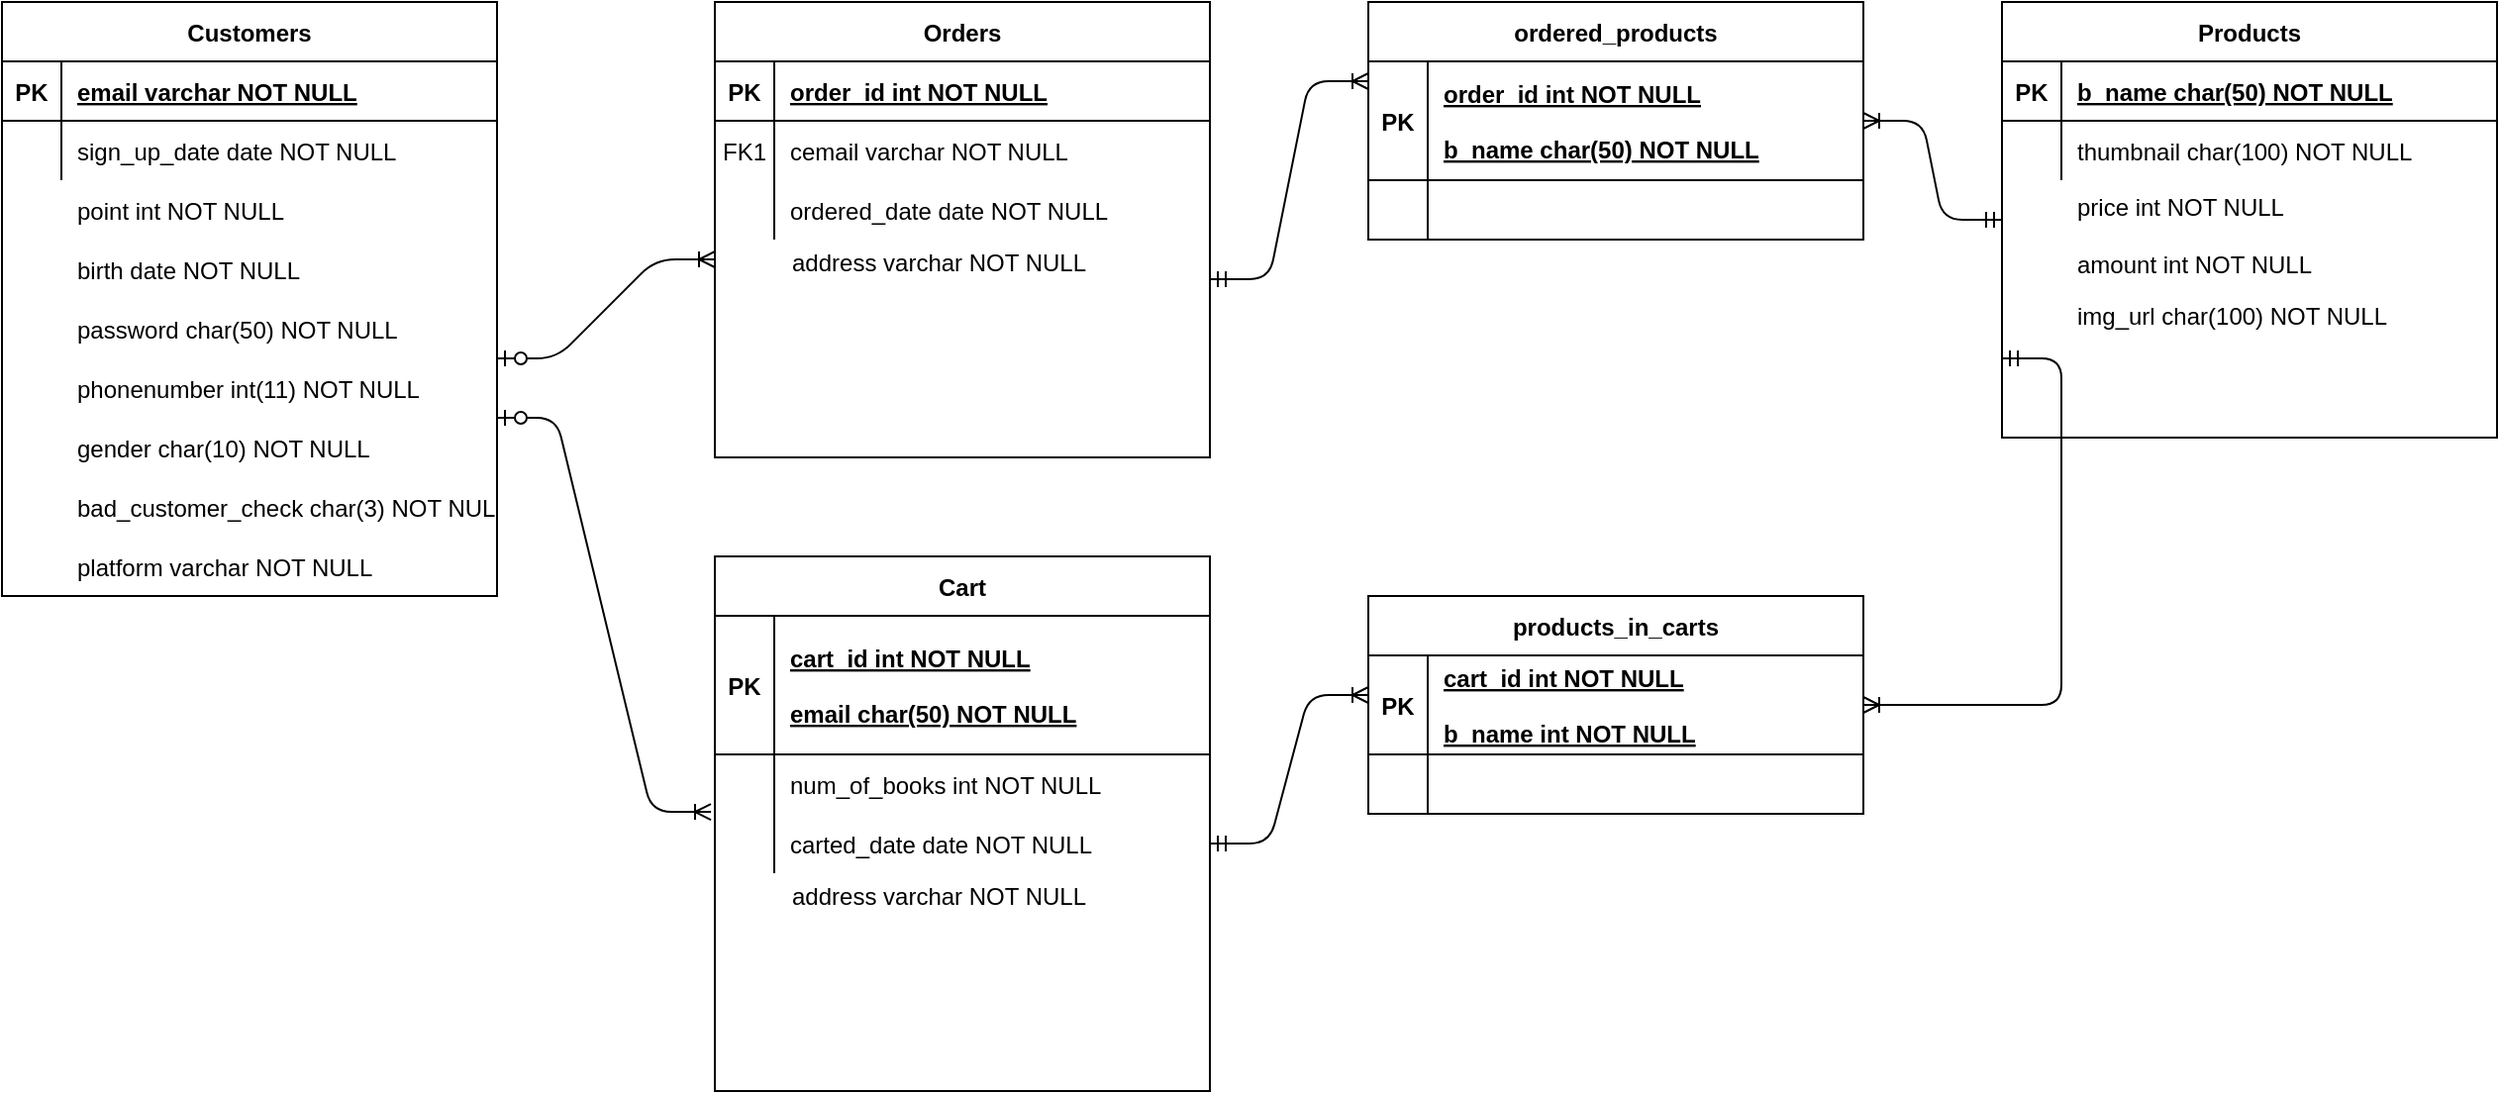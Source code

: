 <mxfile version="14.5.4" type="github">
  <diagram id="R2lEEEUBdFMjLlhIrx00" name="Page-1">
    <mxGraphModel dx="519" dy="784" grid="1" gridSize="10" guides="1" tooltips="1" connect="1" arrows="1" fold="1" page="1" pageScale="1" pageWidth="850" pageHeight="1100" math="0" shadow="0" extFonts="Permanent Marker^https://fonts.googleapis.com/css?family=Permanent+Marker">
      <root>
        <mxCell id="0" />
        <mxCell id="1" parent="0" />
        <mxCell id="C-vyLk0tnHw3VtMMgP7b-23" value="Customers" style="shape=table;startSize=30;container=1;collapsible=1;childLayout=tableLayout;fixedRows=1;rowLines=0;fontStyle=1;align=center;resizeLast=1;" parent="1" vertex="1">
          <mxGeometry x="120" y="120" width="250" height="300" as="geometry" />
        </mxCell>
        <mxCell id="C-vyLk0tnHw3VtMMgP7b-24" value="" style="shape=partialRectangle;collapsible=0;dropTarget=0;pointerEvents=0;fillColor=none;points=[[0,0.5],[1,0.5]];portConstraint=eastwest;top=0;left=0;right=0;bottom=1;" parent="C-vyLk0tnHw3VtMMgP7b-23" vertex="1">
          <mxGeometry y="30" width="250" height="30" as="geometry" />
        </mxCell>
        <mxCell id="C-vyLk0tnHw3VtMMgP7b-25" value="PK" style="shape=partialRectangle;overflow=hidden;connectable=0;fillColor=none;top=0;left=0;bottom=0;right=0;fontStyle=1;" parent="C-vyLk0tnHw3VtMMgP7b-24" vertex="1">
          <mxGeometry width="30" height="30" as="geometry" />
        </mxCell>
        <mxCell id="C-vyLk0tnHw3VtMMgP7b-26" value="email varchar NOT NULL " style="shape=partialRectangle;overflow=hidden;connectable=0;fillColor=none;top=0;left=0;bottom=0;right=0;align=left;spacingLeft=6;fontStyle=5;" parent="C-vyLk0tnHw3VtMMgP7b-24" vertex="1">
          <mxGeometry x="30" width="220" height="30" as="geometry" />
        </mxCell>
        <mxCell id="C-vyLk0tnHw3VtMMgP7b-27" value="" style="shape=partialRectangle;collapsible=0;dropTarget=0;pointerEvents=0;fillColor=none;points=[[0,0.5],[1,0.5]];portConstraint=eastwest;top=0;left=0;right=0;bottom=0;" parent="C-vyLk0tnHw3VtMMgP7b-23" vertex="1">
          <mxGeometry y="60" width="250" height="30" as="geometry" />
        </mxCell>
        <mxCell id="C-vyLk0tnHw3VtMMgP7b-28" value="" style="shape=partialRectangle;overflow=hidden;connectable=0;fillColor=none;top=0;left=0;bottom=0;right=0;" parent="C-vyLk0tnHw3VtMMgP7b-27" vertex="1">
          <mxGeometry width="30" height="30" as="geometry" />
        </mxCell>
        <mxCell id="C-vyLk0tnHw3VtMMgP7b-29" value="sign_up_date date NOT NULL" style="shape=partialRectangle;overflow=hidden;connectable=0;fillColor=none;top=0;left=0;bottom=0;right=0;align=left;spacingLeft=6;" parent="C-vyLk0tnHw3VtMMgP7b-27" vertex="1">
          <mxGeometry x="30" width="220" height="30" as="geometry" />
        </mxCell>
        <mxCell id="MbiqjjmKw9Pk2cbI7lTH-4" value="point int NOT NULL" style="shape=partialRectangle;overflow=hidden;connectable=0;fillColor=none;top=0;left=0;bottom=0;right=0;align=left;spacingLeft=6;" vertex="1" parent="1">
          <mxGeometry x="150" y="210" width="220" height="30" as="geometry" />
        </mxCell>
        <mxCell id="MbiqjjmKw9Pk2cbI7lTH-5" value="birth date NOT NULL" style="shape=partialRectangle;overflow=hidden;connectable=0;fillColor=none;top=0;left=0;bottom=0;right=0;align=left;spacingLeft=6;" vertex="1" parent="1">
          <mxGeometry x="150" y="240" width="220" height="30" as="geometry" />
        </mxCell>
        <mxCell id="MbiqjjmKw9Pk2cbI7lTH-6" value="password char(50) NOT NULL" style="shape=partialRectangle;overflow=hidden;connectable=0;fillColor=none;top=0;left=0;bottom=0;right=0;align=left;spacingLeft=6;" vertex="1" parent="1">
          <mxGeometry x="150" y="270" width="220" height="30" as="geometry" />
        </mxCell>
        <mxCell id="MbiqjjmKw9Pk2cbI7lTH-7" value="phonenumber int(11) NOT NULL" style="shape=partialRectangle;overflow=hidden;connectable=0;fillColor=none;top=0;left=0;bottom=0;right=0;align=left;spacingLeft=6;" vertex="1" parent="1">
          <mxGeometry x="150" y="300" width="220" height="30" as="geometry" />
        </mxCell>
        <mxCell id="MbiqjjmKw9Pk2cbI7lTH-8" value="gender char(10) NOT NULL" style="shape=partialRectangle;overflow=hidden;connectable=0;fillColor=none;top=0;left=0;bottom=0;right=0;align=left;spacingLeft=6;" vertex="1" parent="1">
          <mxGeometry x="150" y="330" width="220" height="30" as="geometry" />
        </mxCell>
        <mxCell id="MbiqjjmKw9Pk2cbI7lTH-9" value="bad_customer_check char(3) NOT NULL" style="shape=partialRectangle;overflow=hidden;connectable=0;fillColor=none;top=0;left=0;bottom=0;right=0;align=left;spacingLeft=6;" vertex="1" parent="1">
          <mxGeometry x="150" y="360" width="220" height="30" as="geometry" />
        </mxCell>
        <mxCell id="MbiqjjmKw9Pk2cbI7lTH-10" value="platform varchar NOT NULL" style="shape=partialRectangle;overflow=hidden;connectable=0;fillColor=none;top=0;left=0;bottom=0;right=0;align=left;spacingLeft=6;" vertex="1" parent="1">
          <mxGeometry x="150" y="390" width="220" height="30" as="geometry" />
        </mxCell>
        <mxCell id="MbiqjjmKw9Pk2cbI7lTH-13" value="Products" style="shape=table;startSize=30;container=1;collapsible=1;childLayout=tableLayout;fixedRows=1;rowLines=0;fontStyle=1;align=center;resizeLast=1;" vertex="1" parent="1">
          <mxGeometry x="1130" y="120" width="250" height="220" as="geometry" />
        </mxCell>
        <mxCell id="MbiqjjmKw9Pk2cbI7lTH-14" value="" style="shape=partialRectangle;collapsible=0;dropTarget=0;pointerEvents=0;fillColor=none;points=[[0,0.5],[1,0.5]];portConstraint=eastwest;top=0;left=0;right=0;bottom=1;" vertex="1" parent="MbiqjjmKw9Pk2cbI7lTH-13">
          <mxGeometry y="30" width="250" height="30" as="geometry" />
        </mxCell>
        <mxCell id="MbiqjjmKw9Pk2cbI7lTH-15" value="PK" style="shape=partialRectangle;overflow=hidden;connectable=0;fillColor=none;top=0;left=0;bottom=0;right=0;fontStyle=1;" vertex="1" parent="MbiqjjmKw9Pk2cbI7lTH-14">
          <mxGeometry width="30" height="30" as="geometry" />
        </mxCell>
        <mxCell id="MbiqjjmKw9Pk2cbI7lTH-16" value="b_name char(50) NOT NULL " style="shape=partialRectangle;overflow=hidden;connectable=0;fillColor=none;top=0;left=0;bottom=0;right=0;align=left;spacingLeft=6;fontStyle=5;" vertex="1" parent="MbiqjjmKw9Pk2cbI7lTH-14">
          <mxGeometry x="30" width="220" height="30" as="geometry" />
        </mxCell>
        <mxCell id="MbiqjjmKw9Pk2cbI7lTH-17" value="" style="shape=partialRectangle;collapsible=0;dropTarget=0;pointerEvents=0;fillColor=none;points=[[0,0.5],[1,0.5]];portConstraint=eastwest;top=0;left=0;right=0;bottom=0;" vertex="1" parent="MbiqjjmKw9Pk2cbI7lTH-13">
          <mxGeometry y="60" width="250" height="30" as="geometry" />
        </mxCell>
        <mxCell id="MbiqjjmKw9Pk2cbI7lTH-18" value="" style="shape=partialRectangle;overflow=hidden;connectable=0;fillColor=none;top=0;left=0;bottom=0;right=0;" vertex="1" parent="MbiqjjmKw9Pk2cbI7lTH-17">
          <mxGeometry width="30" height="30" as="geometry" />
        </mxCell>
        <mxCell id="MbiqjjmKw9Pk2cbI7lTH-19" value="thumbnail char(100) NOT NULL" style="shape=partialRectangle;overflow=hidden;connectable=0;fillColor=none;top=0;left=0;bottom=0;right=0;align=left;spacingLeft=6;" vertex="1" parent="MbiqjjmKw9Pk2cbI7lTH-17">
          <mxGeometry x="30" width="220" height="30" as="geometry" />
        </mxCell>
        <mxCell id="MbiqjjmKw9Pk2cbI7lTH-20" value="price int NOT NULL" style="shape=partialRectangle;overflow=hidden;connectable=0;fillColor=none;top=0;left=0;bottom=0;right=0;align=left;spacingLeft=6;" vertex="1" parent="1">
          <mxGeometry x="1160" y="208" width="220" height="30" as="geometry" />
        </mxCell>
        <mxCell id="MbiqjjmKw9Pk2cbI7lTH-21" value="Cart" style="shape=table;startSize=30;container=1;collapsible=1;childLayout=tableLayout;fixedRows=1;rowLines=0;fontStyle=1;align=center;resizeLast=1;" vertex="1" parent="1">
          <mxGeometry x="480" y="400" width="250" height="270" as="geometry" />
        </mxCell>
        <mxCell id="MbiqjjmKw9Pk2cbI7lTH-22" value="" style="shape=partialRectangle;collapsible=0;dropTarget=0;pointerEvents=0;fillColor=none;points=[[0,0.5],[1,0.5]];portConstraint=eastwest;top=0;left=0;right=0;bottom=1;" vertex="1" parent="MbiqjjmKw9Pk2cbI7lTH-21">
          <mxGeometry y="30" width="250" height="70" as="geometry" />
        </mxCell>
        <mxCell id="MbiqjjmKw9Pk2cbI7lTH-23" value="PK" style="shape=partialRectangle;overflow=hidden;connectable=0;fillColor=none;top=0;left=0;bottom=0;right=0;fontStyle=1;" vertex="1" parent="MbiqjjmKw9Pk2cbI7lTH-22">
          <mxGeometry width="30" height="70" as="geometry" />
        </mxCell>
        <mxCell id="MbiqjjmKw9Pk2cbI7lTH-24" value="cart_id int NOT NULL &#xa;&#xa;email char(50) NOT NULL" style="shape=partialRectangle;overflow=hidden;connectable=0;fillColor=none;top=0;left=0;bottom=0;right=0;align=left;spacingLeft=6;fontStyle=5;" vertex="1" parent="MbiqjjmKw9Pk2cbI7lTH-22">
          <mxGeometry x="30" width="220" height="70" as="geometry" />
        </mxCell>
        <mxCell id="MbiqjjmKw9Pk2cbI7lTH-25" value="" style="shape=partialRectangle;collapsible=0;dropTarget=0;pointerEvents=0;fillColor=none;points=[[0,0.5],[1,0.5]];portConstraint=eastwest;top=0;left=0;right=0;bottom=0;" vertex="1" parent="MbiqjjmKw9Pk2cbI7lTH-21">
          <mxGeometry y="100" width="250" height="30" as="geometry" />
        </mxCell>
        <mxCell id="MbiqjjmKw9Pk2cbI7lTH-26" value="" style="shape=partialRectangle;overflow=hidden;connectable=0;fillColor=none;top=0;left=0;bottom=0;right=0;" vertex="1" parent="MbiqjjmKw9Pk2cbI7lTH-25">
          <mxGeometry width="30" height="30" as="geometry" />
        </mxCell>
        <mxCell id="MbiqjjmKw9Pk2cbI7lTH-27" value="num_of_books int NOT NULL" style="shape=partialRectangle;overflow=hidden;connectable=0;fillColor=none;top=0;left=0;bottom=0;right=0;align=left;spacingLeft=6;" vertex="1" parent="MbiqjjmKw9Pk2cbI7lTH-25">
          <mxGeometry x="30" width="220" height="30" as="geometry" />
        </mxCell>
        <mxCell id="MbiqjjmKw9Pk2cbI7lTH-28" value="" style="shape=partialRectangle;collapsible=0;dropTarget=0;pointerEvents=0;fillColor=none;points=[[0,0.5],[1,0.5]];portConstraint=eastwest;top=0;left=0;right=0;bottom=0;" vertex="1" parent="MbiqjjmKw9Pk2cbI7lTH-21">
          <mxGeometry y="130" width="250" height="30" as="geometry" />
        </mxCell>
        <mxCell id="MbiqjjmKw9Pk2cbI7lTH-29" value="" style="shape=partialRectangle;overflow=hidden;connectable=0;fillColor=none;top=0;left=0;bottom=0;right=0;" vertex="1" parent="MbiqjjmKw9Pk2cbI7lTH-28">
          <mxGeometry width="30" height="30" as="geometry" />
        </mxCell>
        <mxCell id="MbiqjjmKw9Pk2cbI7lTH-30" value="carted_date date NOT NULL" style="shape=partialRectangle;overflow=hidden;connectable=0;fillColor=none;top=0;left=0;bottom=0;right=0;align=left;spacingLeft=6;" vertex="1" parent="MbiqjjmKw9Pk2cbI7lTH-28">
          <mxGeometry x="30" width="220" height="30" as="geometry" />
        </mxCell>
        <mxCell id="MbiqjjmKw9Pk2cbI7lTH-33" value="Orders" style="shape=table;startSize=30;container=1;collapsible=1;childLayout=tableLayout;fixedRows=1;rowLines=0;fontStyle=1;align=center;resizeLast=1;" vertex="1" parent="1">
          <mxGeometry x="480" y="120" width="250" height="230" as="geometry" />
        </mxCell>
        <mxCell id="MbiqjjmKw9Pk2cbI7lTH-34" value="" style="shape=partialRectangle;collapsible=0;dropTarget=0;pointerEvents=0;fillColor=none;points=[[0,0.5],[1,0.5]];portConstraint=eastwest;top=0;left=0;right=0;bottom=1;" vertex="1" parent="MbiqjjmKw9Pk2cbI7lTH-33">
          <mxGeometry y="30" width="250" height="30" as="geometry" />
        </mxCell>
        <mxCell id="MbiqjjmKw9Pk2cbI7lTH-35" value="PK" style="shape=partialRectangle;overflow=hidden;connectable=0;fillColor=none;top=0;left=0;bottom=0;right=0;fontStyle=1;" vertex="1" parent="MbiqjjmKw9Pk2cbI7lTH-34">
          <mxGeometry width="30" height="30" as="geometry" />
        </mxCell>
        <mxCell id="MbiqjjmKw9Pk2cbI7lTH-36" value="order_id int NOT NULL " style="shape=partialRectangle;overflow=hidden;connectable=0;fillColor=none;top=0;left=0;bottom=0;right=0;align=left;spacingLeft=6;fontStyle=5;" vertex="1" parent="MbiqjjmKw9Pk2cbI7lTH-34">
          <mxGeometry x="30" width="220" height="30" as="geometry" />
        </mxCell>
        <mxCell id="MbiqjjmKw9Pk2cbI7lTH-37" value="" style="shape=partialRectangle;collapsible=0;dropTarget=0;pointerEvents=0;fillColor=none;points=[[0,0.5],[1,0.5]];portConstraint=eastwest;top=0;left=0;right=0;bottom=0;" vertex="1" parent="MbiqjjmKw9Pk2cbI7lTH-33">
          <mxGeometry y="60" width="250" height="30" as="geometry" />
        </mxCell>
        <mxCell id="MbiqjjmKw9Pk2cbI7lTH-38" value="FK1" style="shape=partialRectangle;overflow=hidden;connectable=0;fillColor=none;top=0;left=0;bottom=0;right=0;" vertex="1" parent="MbiqjjmKw9Pk2cbI7lTH-37">
          <mxGeometry width="30" height="30" as="geometry" />
        </mxCell>
        <mxCell id="MbiqjjmKw9Pk2cbI7lTH-39" value="cemail varchar NOT NULL" style="shape=partialRectangle;overflow=hidden;connectable=0;fillColor=none;top=0;left=0;bottom=0;right=0;align=left;spacingLeft=6;" vertex="1" parent="MbiqjjmKw9Pk2cbI7lTH-37">
          <mxGeometry x="30" width="220" height="30" as="geometry" />
        </mxCell>
        <mxCell id="MbiqjjmKw9Pk2cbI7lTH-40" value="" style="shape=partialRectangle;collapsible=0;dropTarget=0;pointerEvents=0;fillColor=none;points=[[0,0.5],[1,0.5]];portConstraint=eastwest;top=0;left=0;right=0;bottom=0;" vertex="1" parent="MbiqjjmKw9Pk2cbI7lTH-33">
          <mxGeometry y="90" width="250" height="30" as="geometry" />
        </mxCell>
        <mxCell id="MbiqjjmKw9Pk2cbI7lTH-41" value="" style="shape=partialRectangle;overflow=hidden;connectable=0;fillColor=none;top=0;left=0;bottom=0;right=0;" vertex="1" parent="MbiqjjmKw9Pk2cbI7lTH-40">
          <mxGeometry width="30" height="30" as="geometry" />
        </mxCell>
        <mxCell id="MbiqjjmKw9Pk2cbI7lTH-42" value="ordered_date date NOT NULL" style="shape=partialRectangle;overflow=hidden;connectable=0;fillColor=none;top=0;left=0;bottom=0;right=0;align=left;spacingLeft=6;" vertex="1" parent="MbiqjjmKw9Pk2cbI7lTH-40">
          <mxGeometry x="30" width="220" height="30" as="geometry" />
        </mxCell>
        <mxCell id="MbiqjjmKw9Pk2cbI7lTH-44" value="ordered_products" style="shape=table;startSize=30;container=1;collapsible=1;childLayout=tableLayout;fixedRows=1;rowLines=0;fontStyle=1;align=center;resizeLast=1;" vertex="1" parent="1">
          <mxGeometry x="810" y="120" width="250" height="120" as="geometry" />
        </mxCell>
        <mxCell id="MbiqjjmKw9Pk2cbI7lTH-45" value="" style="shape=partialRectangle;collapsible=0;dropTarget=0;pointerEvents=0;fillColor=none;points=[[0,0.5],[1,0.5]];portConstraint=eastwest;top=0;left=0;right=0;bottom=1;" vertex="1" parent="MbiqjjmKw9Pk2cbI7lTH-44">
          <mxGeometry y="30" width="250" height="60" as="geometry" />
        </mxCell>
        <mxCell id="MbiqjjmKw9Pk2cbI7lTH-46" value="PK" style="shape=partialRectangle;overflow=hidden;connectable=0;fillColor=none;top=0;left=0;bottom=0;right=0;fontStyle=1;" vertex="1" parent="MbiqjjmKw9Pk2cbI7lTH-45">
          <mxGeometry width="30" height="60" as="geometry" />
        </mxCell>
        <mxCell id="MbiqjjmKw9Pk2cbI7lTH-47" value="order_id int NOT NULL&#xa;&#xa;b_name char(50) NOT NULL" style="shape=partialRectangle;overflow=hidden;connectable=0;fillColor=none;top=0;left=0;bottom=0;right=0;align=left;spacingLeft=6;fontStyle=5;" vertex="1" parent="MbiqjjmKw9Pk2cbI7lTH-45">
          <mxGeometry x="30" width="220" height="60" as="geometry" />
        </mxCell>
        <mxCell id="MbiqjjmKw9Pk2cbI7lTH-48" value="" style="shape=partialRectangle;collapsible=0;dropTarget=0;pointerEvents=0;fillColor=none;points=[[0,0.5],[1,0.5]];portConstraint=eastwest;top=0;left=0;right=0;bottom=0;" vertex="1" parent="MbiqjjmKw9Pk2cbI7lTH-44">
          <mxGeometry y="90" width="250" height="30" as="geometry" />
        </mxCell>
        <mxCell id="MbiqjjmKw9Pk2cbI7lTH-49" value="" style="shape=partialRectangle;overflow=hidden;connectable=0;fillColor=none;top=0;left=0;bottom=0;right=0;" vertex="1" parent="MbiqjjmKw9Pk2cbI7lTH-48">
          <mxGeometry width="30" height="30" as="geometry" />
        </mxCell>
        <mxCell id="MbiqjjmKw9Pk2cbI7lTH-50" value="" style="shape=partialRectangle;overflow=hidden;connectable=0;fillColor=none;top=0;left=0;bottom=0;right=0;align=left;spacingLeft=6;" vertex="1" parent="MbiqjjmKw9Pk2cbI7lTH-48">
          <mxGeometry x="30" width="220" height="30" as="geometry" />
        </mxCell>
        <mxCell id="MbiqjjmKw9Pk2cbI7lTH-54" value="products_in_carts" style="shape=table;startSize=30;container=1;collapsible=1;childLayout=tableLayout;fixedRows=1;rowLines=0;fontStyle=1;align=center;resizeLast=1;" vertex="1" parent="1">
          <mxGeometry x="810" y="420" width="250" height="110" as="geometry" />
        </mxCell>
        <mxCell id="MbiqjjmKw9Pk2cbI7lTH-55" value="" style="shape=partialRectangle;collapsible=0;dropTarget=0;pointerEvents=0;fillColor=none;points=[[0,0.5],[1,0.5]];portConstraint=eastwest;top=0;left=0;right=0;bottom=1;" vertex="1" parent="MbiqjjmKw9Pk2cbI7lTH-54">
          <mxGeometry y="30" width="250" height="50" as="geometry" />
        </mxCell>
        <mxCell id="MbiqjjmKw9Pk2cbI7lTH-56" value="PK" style="shape=partialRectangle;overflow=hidden;connectable=0;fillColor=none;top=0;left=0;bottom=0;right=0;fontStyle=1;" vertex="1" parent="MbiqjjmKw9Pk2cbI7lTH-55">
          <mxGeometry width="30" height="50" as="geometry" />
        </mxCell>
        <mxCell id="MbiqjjmKw9Pk2cbI7lTH-57" value="cart_id int NOT NULL &#xa;&#xa;b_name int NOT NULL" style="shape=partialRectangle;overflow=hidden;connectable=0;fillColor=none;top=0;left=0;bottom=0;right=0;align=left;spacingLeft=6;fontStyle=5;" vertex="1" parent="MbiqjjmKw9Pk2cbI7lTH-55">
          <mxGeometry x="30" width="220" height="50" as="geometry" />
        </mxCell>
        <mxCell id="MbiqjjmKw9Pk2cbI7lTH-58" value="" style="shape=partialRectangle;collapsible=0;dropTarget=0;pointerEvents=0;fillColor=none;points=[[0,0.5],[1,0.5]];portConstraint=eastwest;top=0;left=0;right=0;bottom=0;" vertex="1" parent="MbiqjjmKw9Pk2cbI7lTH-54">
          <mxGeometry y="80" width="250" height="30" as="geometry" />
        </mxCell>
        <mxCell id="MbiqjjmKw9Pk2cbI7lTH-59" value="" style="shape=partialRectangle;overflow=hidden;connectable=0;fillColor=none;top=0;left=0;bottom=0;right=0;" vertex="1" parent="MbiqjjmKw9Pk2cbI7lTH-58">
          <mxGeometry width="30" height="30" as="geometry" />
        </mxCell>
        <mxCell id="MbiqjjmKw9Pk2cbI7lTH-60" value="" style="shape=partialRectangle;overflow=hidden;connectable=0;fillColor=none;top=0;left=0;bottom=0;right=0;align=left;spacingLeft=6;" vertex="1" parent="MbiqjjmKw9Pk2cbI7lTH-58">
          <mxGeometry x="30" width="220" height="30" as="geometry" />
        </mxCell>
        <mxCell id="MbiqjjmKw9Pk2cbI7lTH-65" value="" style="edgeStyle=entityRelationEdgeStyle;fontSize=12;html=1;endArrow=ERoneToMany;startArrow=ERzeroToOne;" edge="1" parent="1">
          <mxGeometry width="100" height="100" relative="1" as="geometry">
            <mxPoint x="370" y="300" as="sourcePoint" />
            <mxPoint x="480" y="250" as="targetPoint" />
          </mxGeometry>
        </mxCell>
        <mxCell id="MbiqjjmKw9Pk2cbI7lTH-66" value="" style="edgeStyle=entityRelationEdgeStyle;fontSize=12;html=1;endArrow=ERoneToMany;startArrow=ERzeroToOne;entryX=-0.008;entryY=-0.033;entryDx=0;entryDy=0;entryPerimeter=0;" edge="1" parent="1" target="MbiqjjmKw9Pk2cbI7lTH-28">
          <mxGeometry width="100" height="100" relative="1" as="geometry">
            <mxPoint x="370" y="330" as="sourcePoint" />
            <mxPoint x="490" y="260" as="targetPoint" />
          </mxGeometry>
        </mxCell>
        <mxCell id="MbiqjjmKw9Pk2cbI7lTH-67" value="" style="edgeStyle=entityRelationEdgeStyle;fontSize=12;html=1;endArrow=ERoneToMany;startArrow=ERmandOne;exitX=1;exitY=0.5;exitDx=0;exitDy=0;" edge="1" parent="1" source="MbiqjjmKw9Pk2cbI7lTH-28">
          <mxGeometry width="100" height="100" relative="1" as="geometry">
            <mxPoint x="710" y="570" as="sourcePoint" />
            <mxPoint x="810" y="470" as="targetPoint" />
          </mxGeometry>
        </mxCell>
        <mxCell id="MbiqjjmKw9Pk2cbI7lTH-68" value="" style="edgeStyle=entityRelationEdgeStyle;fontSize=12;html=1;endArrow=ERoneToMany;startArrow=ERmandOne;" edge="1" parent="1">
          <mxGeometry width="100" height="100" relative="1" as="geometry">
            <mxPoint x="730" y="260" as="sourcePoint" />
            <mxPoint x="810" y="160" as="targetPoint" />
          </mxGeometry>
        </mxCell>
        <mxCell id="MbiqjjmKw9Pk2cbI7lTH-71" value="" style="edgeStyle=entityRelationEdgeStyle;fontSize=12;html=1;endArrow=ERoneToMany;startArrow=ERmandOne;exitX=0;exitY=0.5;exitDx=0;exitDy=0;entryX=1;entryY=0.5;entryDx=0;entryDy=0;" edge="1" parent="1" source="MbiqjjmKw9Pk2cbI7lTH-13" target="MbiqjjmKw9Pk2cbI7lTH-45">
          <mxGeometry width="100" height="100" relative="1" as="geometry">
            <mxPoint x="830" y="340" as="sourcePoint" />
            <mxPoint x="1082" y="250" as="targetPoint" />
          </mxGeometry>
        </mxCell>
        <mxCell id="MbiqjjmKw9Pk2cbI7lTH-73" value="" style="edgeStyle=entityRelationEdgeStyle;fontSize=12;html=1;endArrow=ERoneToMany;startArrow=ERmandOne;entryX=1;entryY=0.5;entryDx=0;entryDy=0;" edge="1" parent="1" target="MbiqjjmKw9Pk2cbI7lTH-55">
          <mxGeometry width="100" height="100" relative="1" as="geometry">
            <mxPoint x="1130" y="300" as="sourcePoint" />
            <mxPoint x="1050" y="260" as="targetPoint" />
          </mxGeometry>
        </mxCell>
        <mxCell id="MbiqjjmKw9Pk2cbI7lTH-74" value="amount int NOT NULL" style="shape=partialRectangle;overflow=hidden;connectable=0;fillColor=none;top=0;left=0;bottom=0;right=0;align=left;spacingLeft=6;" vertex="1" parent="1">
          <mxGeometry x="1160" y="237" width="220" height="30" as="geometry" />
        </mxCell>
        <mxCell id="MbiqjjmKw9Pk2cbI7lTH-75" value="img_url char(100) NOT NULL" style="shape=partialRectangle;overflow=hidden;connectable=0;fillColor=none;top=0;left=0;bottom=0;right=0;align=left;spacingLeft=6;" vertex="1" parent="1">
          <mxGeometry x="1160" y="263" width="220" height="30" as="geometry" />
        </mxCell>
        <mxCell id="MbiqjjmKw9Pk2cbI7lTH-76" value="address varchar NOT NULL" style="shape=partialRectangle;overflow=hidden;connectable=0;fillColor=none;top=0;left=0;bottom=0;right=0;align=left;spacingLeft=6;" vertex="1" parent="1">
          <mxGeometry x="511" y="236" width="220" height="30" as="geometry" />
        </mxCell>
        <mxCell id="MbiqjjmKw9Pk2cbI7lTH-77" value="address varchar NOT NULL" style="shape=partialRectangle;overflow=hidden;connectable=0;fillColor=none;top=0;left=0;bottom=0;right=0;align=left;spacingLeft=6;" vertex="1" parent="1">
          <mxGeometry x="511" y="556" width="220" height="30" as="geometry" />
        </mxCell>
      </root>
    </mxGraphModel>
  </diagram>
</mxfile>
